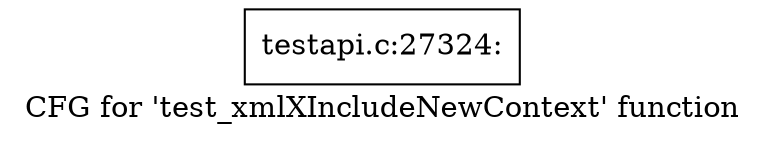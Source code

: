 digraph "CFG for 'test_xmlXIncludeNewContext' function" {
	label="CFG for 'test_xmlXIncludeNewContext' function";

	Node0x4f85d30 [shape=record,label="{testapi.c:27324:}"];
}
